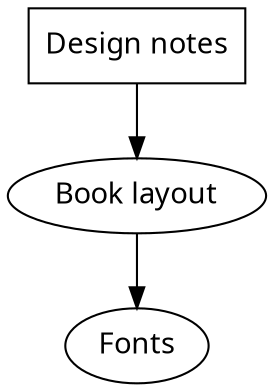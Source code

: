 digraph G {

node[fontname="Hershey-Noailles-help-me"]

//labels
GS [
label="Design notes",
style=bold,
shape=rectangle,
penwidth="1pt"
]

book [label="Book layout"]
fonts [label="Fonts"]

//graph
GS -> book -> fonts;
}
